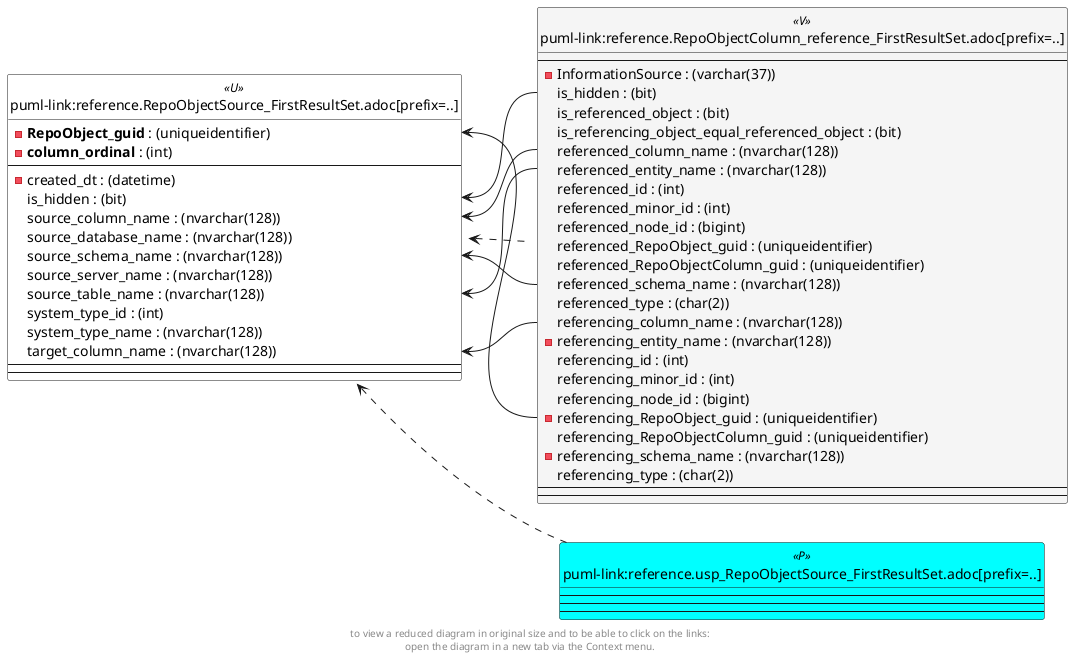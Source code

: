 @startuml
left to right direction
'top to bottom direction
hide circle
'avoide "." issues:
set namespaceSeparator none


skinparam class {
  BackgroundColor White
  BackgroundColor<<FN>> Yellow
  BackgroundColor<<FS>> Yellow
  BackgroundColor<<FT>> LightGray
  BackgroundColor<<IF>> Yellow
  BackgroundColor<<IS>> Yellow
  BackgroundColor<<P>> Aqua
  BackgroundColor<<PC>> Aqua
  BackgroundColor<<SN>> Yellow
  BackgroundColor<<SO>> SlateBlue
  BackgroundColor<<TF>> LightGray
  BackgroundColor<<TR>> Tomato
  BackgroundColor<<U>> White
  BackgroundColor<<V>> WhiteSmoke
  BackgroundColor<<X>> Aqua
}


entity "puml-link:reference.RepoObjectColumn_reference_FirstResultSet.adoc[prefix=..]" as reference.RepoObjectColumn_reference_FirstResultSet << V >> {
  --
  - InformationSource : (varchar(37))
  is_hidden : (bit)
  is_referenced_object : (bit)
  is_referencing_object_equal_referenced_object : (bit)
  referenced_column_name : (nvarchar(128))
  referenced_entity_name : (nvarchar(128))
  referenced_id : (int)
  referenced_minor_id : (int)
  referenced_node_id : (bigint)
  referenced_RepoObject_guid : (uniqueidentifier)
  referenced_RepoObjectColumn_guid : (uniqueidentifier)
  referenced_schema_name : (nvarchar(128))
  referenced_type : (char(2))
  referencing_column_name : (nvarchar(128))
  - referencing_entity_name : (nvarchar(128))
  referencing_id : (int)
  referencing_minor_id : (int)
  referencing_node_id : (bigint)
  - referencing_RepoObject_guid : (uniqueidentifier)
  referencing_RepoObjectColumn_guid : (uniqueidentifier)
  - referencing_schema_name : (nvarchar(128))
  referencing_type : (char(2))
  --
  --
}

entity "puml-link:reference.RepoObjectSource_FirstResultSet.adoc[prefix=..]" as reference.RepoObjectSource_FirstResultSet << U >> {
  - **RepoObject_guid** : (uniqueidentifier)
  - **column_ordinal** : (int)
  --
  - created_dt : (datetime)
  is_hidden : (bit)
  source_column_name : (nvarchar(128))
  source_database_name : (nvarchar(128))
  source_schema_name : (nvarchar(128))
  source_server_name : (nvarchar(128))
  source_table_name : (nvarchar(128))
  system_type_id : (int)
  system_type_name : (nvarchar(128))
  target_column_name : (nvarchar(128))
  --
  --
}

entity "puml-link:reference.usp_RepoObjectSource_FirstResultSet.adoc[prefix=..]" as reference.usp_RepoObjectSource_FirstResultSet << P >> {
  --
  --
  --
}

reference.RepoObjectSource_FirstResultSet <.. reference.RepoObjectColumn_reference_FirstResultSet
reference.RepoObjectSource_FirstResultSet <.. reference.usp_RepoObjectSource_FirstResultSet
reference.RepoObjectSource_FirstResultSet::is_hidden <-- reference.RepoObjectColumn_reference_FirstResultSet::is_hidden
reference.RepoObjectSource_FirstResultSet::RepoObject_guid <-- reference.RepoObjectColumn_reference_FirstResultSet::referencing_RepoObject_guid
reference.RepoObjectSource_FirstResultSet::source_column_name <-- reference.RepoObjectColumn_reference_FirstResultSet::referenced_column_name
reference.RepoObjectSource_FirstResultSet::source_schema_name <-- reference.RepoObjectColumn_reference_FirstResultSet::referenced_schema_name
reference.RepoObjectSource_FirstResultSet::source_table_name <-- reference.RepoObjectColumn_reference_FirstResultSet::referenced_entity_name
reference.RepoObjectSource_FirstResultSet::target_column_name <-- reference.RepoObjectColumn_reference_FirstResultSet::referencing_column_name
footer
to view a reduced diagram in original size and to be able to click on the links:
open the diagram in a new tab via the Context menu.
end footer

@enduml

